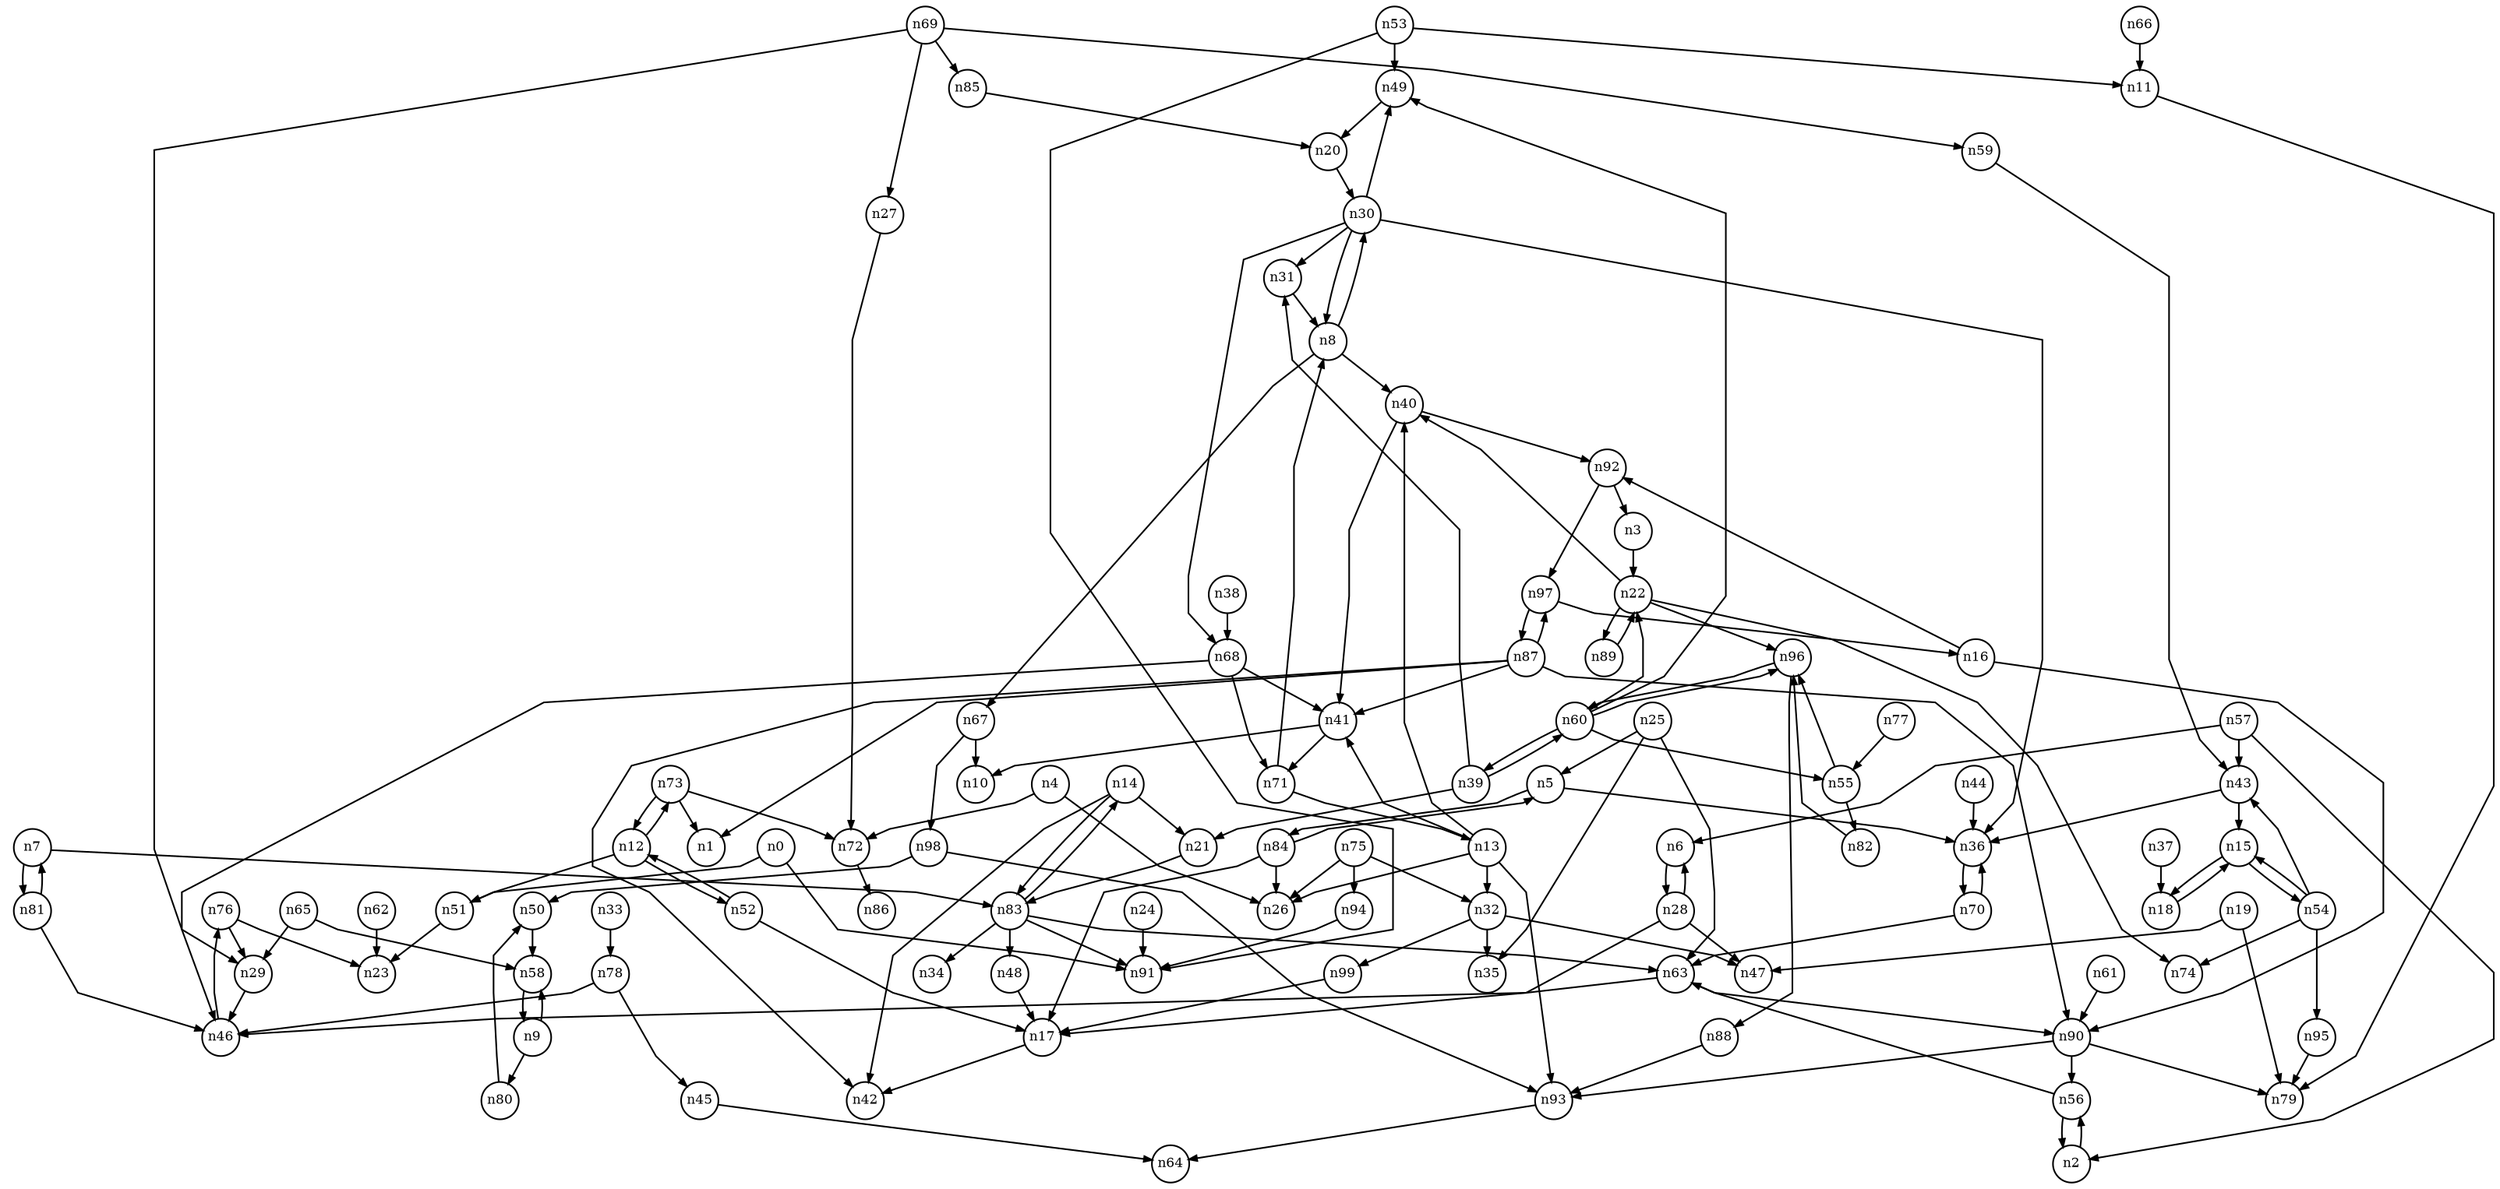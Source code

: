 digraph G{
splines=polyline;
ranksep=0.22;
nodesep=0.22;
nodesize=0.32;
fontsize=8
edge [arrowsize=0.5]
node [fontsize=8 shape=circle width=0.32 fixedsize=shape];

n51 -> n23
n0 -> n51
n0 -> n91
n56 -> n63
n56 -> n2
n2 -> n56
n4 -> n26
n4 -> n72
n72 -> n86
n36 -> n70
n5 -> n36
n5 -> n84
n81 -> n46
n81 -> n7
n7 -> n81
n7 -> n83
n83 -> n14
n83 -> n34
n83 -> n48
n83 -> n63
n83 -> n91
n30 -> n31
n30 -> n36
n30 -> n49
n30 -> n68
n30 -> n8
n8 -> n30
n8 -> n40
n8 -> n67
n40 -> n41
n40 -> n92
n67 -> n10
n67 -> n98
n80 -> n50
n9 -> n80
n9 -> n58
n11 -> n79
n12 -> n51
n12 -> n52
n12 -> n73
n52 -> n17
n52 -> n12
n73 -> n1
n73 -> n72
n73 -> n12
n13 -> n26
n13 -> n32
n13 -> n40
n13 -> n41
n13 -> n93
n32 -> n35
n32 -> n47
n32 -> n99
n41 -> n10
n41 -> n71
n93 -> n64
n21 -> n83
n14 -> n21
n14 -> n42
n14 -> n83
n18 -> n15
n15 -> n18
n15 -> n54
n54 -> n43
n54 -> n74
n54 -> n95
n54 -> n15
n90 -> n79
n90 -> n93
n90 -> n56
n16 -> n90
n16 -> n92
n92 -> n3
n92 -> n97
n17 -> n42
n19 -> n47
n19 -> n79
n22 -> n40
n22 -> n74
n22 -> n89
n22 -> n96
n89 -> n22
n24 -> n91
n25 -> n5
n25 -> n35
n25 -> n63
n63 -> n46
n63 -> n90
n27 -> n72
n6 -> n28
n28 -> n6
n28 -> n17
n28 -> n47
n46 -> n76
n29 -> n46
n31 -> n8
n49 -> n20
n68 -> n41
n68 -> n46
n68 -> n71
n99 -> n17
n78 -> n45
n78 -> n46
n33 -> n78
n37 -> n18
n38 -> n68
n39 -> n21
n39 -> n31
n39 -> n60
n43 -> n36
n43 -> n15
n44 -> n36
n45 -> n64
n48 -> n17
n20 -> n30
n53 -> n11
n53 -> n49
n53 -> n91
n95 -> n79
n82 -> n96
n55 -> n82
n55 -> n96
n57 -> n2
n57 -> n6
n57 -> n43
n58 -> n9
n59 -> n43
n60 -> n22
n60 -> n39
n60 -> n49
n60 -> n55
n60 -> n96
n61 -> n90
n62 -> n23
n65 -> n29
n65 -> n58
n66 -> n11
n98 -> n50
n98 -> n93
n69 -> n27
n69 -> n29
n69 -> n59
n69 -> n85
n85 -> n20
n70 -> n36
n70 -> n63
n71 -> n8
n71 -> n13
n75 -> n26
n75 -> n32
n75 -> n94
n94 -> n91
n76 -> n23
n76 -> n29
n77 -> n55
n50 -> n58
n84 -> n5
n84 -> n17
n84 -> n26
n87 -> n1
n87 -> n41
n87 -> n42
n87 -> n90
n87 -> n97
n97 -> n16
n97 -> n87
n88 -> n93
n3 -> n22
n96 -> n60
n96 -> n88
}
